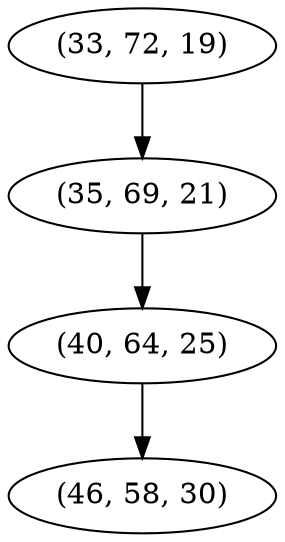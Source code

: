 digraph tree {
    "(33, 72, 19)";
    "(35, 69, 21)";
    "(40, 64, 25)";
    "(46, 58, 30)";
    "(33, 72, 19)" -> "(35, 69, 21)";
    "(35, 69, 21)" -> "(40, 64, 25)";
    "(40, 64, 25)" -> "(46, 58, 30)";
}
